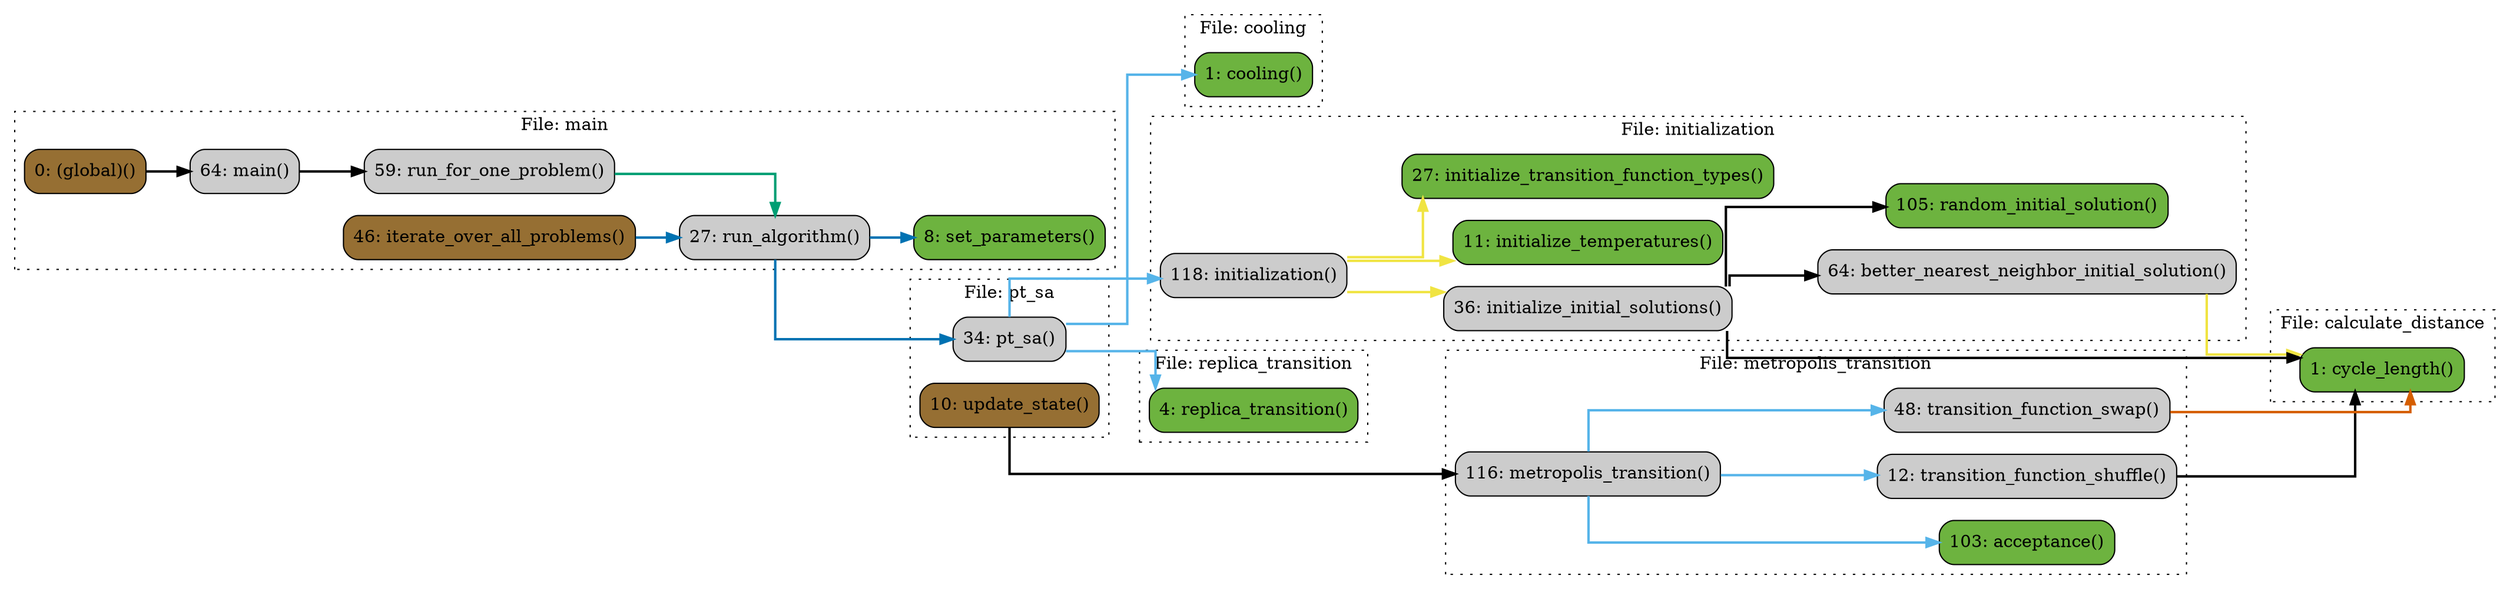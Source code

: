 digraph G {
concentrate=true;
splines="ortho";
rankdir="LR";
node_2cac601d [label="1: cycle_length()" name="calculate_distance::cycle_length" shape="rect" style="rounded,filled" fillcolor="#6db33f" ];
node_1cec3fb9 [label="1: cooling()" name="cooling::cooling" shape="rect" style="rounded,filled" fillcolor="#6db33f" ];
node_291d4aac [label="64: better_nearest_neighbor_initial_solution()" name="initialization::better_nearest_neighbor_initial_solution" shape="rect" style="rounded,filled" fillcolor="#cccccc" ];
node_546fa604 [label="118: initialization()" name="initialization::initialization" shape="rect" style="rounded,filled" fillcolor="#cccccc" ];
node_e3a927e0 [label="36: initialize_initial_solutions()" name="initialization::initialize_initial_solutions" shape="rect" style="rounded,filled" fillcolor="#cccccc" ];
node_1eca4d76 [label="11: initialize_temperatures()" name="initialization::initialize_temperatures" shape="rect" style="rounded,filled" fillcolor="#6db33f" ];
node_b9bda5ae [label="27: initialize_transition_function_types()" name="initialization::initialize_transition_function_types" shape="rect" style="rounded,filled" fillcolor="#6db33f" ];
node_73bc5816 [label="105: random_initial_solution()" name="initialization::random_initial_solution" shape="rect" style="rounded,filled" fillcolor="#6db33f" ];
node_97f0f940 [label="0: (global)()" name="main::(global)" shape="rect" style="rounded,filled" fillcolor="#966F33" ];
node_ca4f64cd [label="46: iterate_over_all_problems()" name="main::iterate_over_all_problems" shape="rect" style="rounded,filled" fillcolor="#966F33" ];
node_ec442298 [label="64: main()" name="main::main" shape="rect" style="rounded,filled" fillcolor="#cccccc" ];
node_9443d545 [label="27: run_algorithm()" name="main::run_algorithm" shape="rect" style="rounded,filled" fillcolor="#cccccc" ];
node_fea564e3 [label="59: run_for_one_problem()" name="main::run_for_one_problem" shape="rect" style="rounded,filled" fillcolor="#cccccc" ];
node_8aa57aea [label="8: set_parameters()" name="main::set_parameters" shape="rect" style="rounded,filled" fillcolor="#6db33f" ];
node_9e66bbb8 [label="103: acceptance()" name="metropolis_transition::acceptance" shape="rect" style="rounded,filled" fillcolor="#6db33f" ];
node_7ceeed12 [label="116: metropolis_transition()" name="metropolis_transition::metropolis_transition" shape="rect" style="rounded,filled" fillcolor="#cccccc" ];
node_6f549960 [label="12: transition_function_shuffle()" name="metropolis_transition::transition_function_shuffle" shape="rect" style="rounded,filled" fillcolor="#cccccc" ];
node_2b5fe6d6 [label="48: transition_function_swap()" name="metropolis_transition::transition_function_swap" shape="rect" style="rounded,filled" fillcolor="#cccccc" ];
node_15ead762 [label="34: pt_sa()" name="pt_sa::pt_sa" shape="rect" style="rounded,filled" fillcolor="#cccccc" ];
node_4de62e80 [label="10: update_state()" name="pt_sa::update_state" shape="rect" style="rounded,filled" fillcolor="#966F33" ];
node_12f05665 [label="4: replica_transition()" name="replica_transition::replica_transition" shape="rect" style="rounded,filled" fillcolor="#6db33f" ];
node_291d4aac -> node_2cac601d [color="#F0E442" penwidth="2"];
node_546fa604 -> node_e3a927e0 [color="#F0E442" penwidth="2"];
node_546fa604 -> node_1eca4d76 [color="#F0E442" penwidth="2"];
node_546fa604 -> node_b9bda5ae [color="#F0E442" penwidth="2"];
node_e3a927e0 -> node_2cac601d [color="#000000" penwidth="2"];
node_e3a927e0 -> node_291d4aac [color="#000000" penwidth="2"];
node_e3a927e0 -> node_73bc5816 [color="#000000" penwidth="2"];
node_97f0f940 -> node_ec442298 [color="#000000" penwidth="2"];
node_ca4f64cd -> node_9443d545 [color="#0072B2" penwidth="2"];
node_ec442298 -> node_fea564e3 [color="#000000" penwidth="2"];
node_9443d545 -> node_8aa57aea [color="#0072B2" penwidth="2"];
node_9443d545 -> node_8aa57aea [color="#0072B2" penwidth="2"];
node_9443d545 -> node_15ead762 [color="#0072B2" penwidth="2"];
node_fea564e3 -> node_9443d545 [color="#009E73" penwidth="2"];
node_7ceeed12 -> node_9e66bbb8 [color="#56B4E9" penwidth="2"];
node_7ceeed12 -> node_6f549960 [color="#56B4E9" penwidth="2"];
node_7ceeed12 -> node_2b5fe6d6 [color="#56B4E9" penwidth="2"];
node_6f549960 -> node_2cac601d [color="#000000" penwidth="2"];
node_2b5fe6d6 -> node_2cac601d [color="#D55E00" penwidth="2"];
node_15ead762 -> node_1cec3fb9 [color="#56B4E9" penwidth="2"];
node_15ead762 -> node_546fa604 [color="#56B4E9" penwidth="2"];
node_15ead762 -> node_12f05665 [color="#56B4E9" penwidth="2"];
node_4de62e80 -> node_7ceeed12 [color="#000000" penwidth="2"];
subgraph cluster_9c3d412f {
    node_2cac601d;
    label="File: calculate_distance";
    name="calculate_distance";
    style="filled";
    graph[style=dotted];
};
subgraph cluster_cf3d3c2d {
    node_1cec3fb9;
    label="File: cooling";
    name="cooling";
    style="filled";
    graph[style=dotted];
};
subgraph cluster_c1da69f1 {
    node_1eca4d76 node_b9bda5ae node_e3a927e0 node_291d4aac node_73bc5816 node_546fa604;
    label="File: initialization";
    name="initialization";
    style="filled";
    graph[style=dotted];
};
subgraph cluster_4f2bef94 {
    node_8aa57aea node_9443d545 node_ca4f64cd node_fea564e3 node_ec442298 node_97f0f940;
    label="File: main";
    name="main";
    style="filled";
    graph[style=dotted];
};
subgraph cluster_8139d05f {
    node_6f549960 node_2b5fe6d6 node_9e66bbb8 node_7ceeed12;
    label="File: metropolis_transition";
    name="metropolis_transition";
    style="filled";
    graph[style=dotted];
};
subgraph cluster_c694b083 {
    node_4de62e80 node_15ead762;
    label="File: pt_sa";
    name="pt_sa";
    style="filled";
    graph[style=dotted];
};
subgraph cluster_03be69b2 {
    node_12f05665;
    label="File: replica_transition";
    name="replica_transition";
    style="filled";
    graph[style=dotted];
};
}
